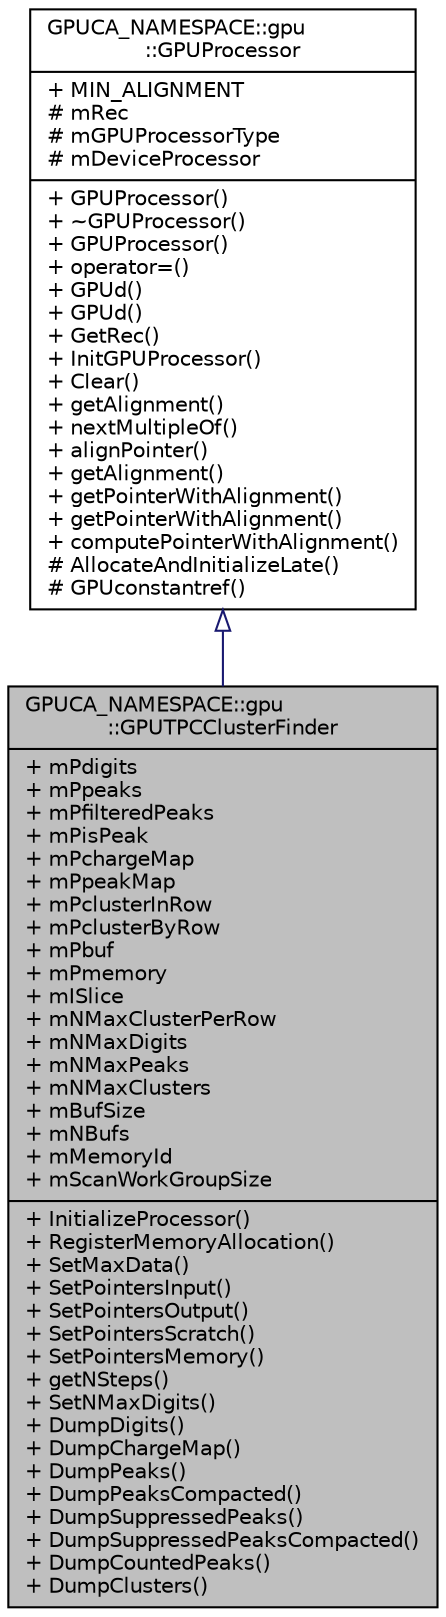digraph "GPUCA_NAMESPACE::gpu::GPUTPCClusterFinder"
{
 // INTERACTIVE_SVG=YES
  bgcolor="transparent";
  edge [fontname="Helvetica",fontsize="10",labelfontname="Helvetica",labelfontsize="10"];
  node [fontname="Helvetica",fontsize="10",shape=record];
  Node1 [label="{GPUCA_NAMESPACE::gpu\l::GPUTPCClusterFinder\n|+ mPdigits\l+ mPpeaks\l+ mPfilteredPeaks\l+ mPisPeak\l+ mPchargeMap\l+ mPpeakMap\l+ mPclusterInRow\l+ mPclusterByRow\l+ mPbuf\l+ mPmemory\l+ mISlice\l+ mNMaxClusterPerRow\l+ mNMaxDigits\l+ mNMaxPeaks\l+ mNMaxClusters\l+ mBufSize\l+ mNBufs\l+ mMemoryId\l+ mScanWorkGroupSize\l|+ InitializeProcessor()\l+ RegisterMemoryAllocation()\l+ SetMaxData()\l+ SetPointersInput()\l+ SetPointersOutput()\l+ SetPointersScratch()\l+ SetPointersMemory()\l+ getNSteps()\l+ SetNMaxDigits()\l+ DumpDigits()\l+ DumpChargeMap()\l+ DumpPeaks()\l+ DumpPeaksCompacted()\l+ DumpSuppressedPeaks()\l+ DumpSuppressedPeaksCompacted()\l+ DumpCountedPeaks()\l+ DumpClusters()\l}",height=0.2,width=0.4,color="black", fillcolor="grey75", style="filled", fontcolor="black"];
  Node2 -> Node1 [dir="back",color="midnightblue",fontsize="10",style="solid",arrowtail="onormal",fontname="Helvetica"];
  Node2 [label="{GPUCA_NAMESPACE::gpu\l::GPUProcessor\n|+ MIN_ALIGNMENT\l# mRec\l# mGPUProcessorType\l# mDeviceProcessor\l|+ GPUProcessor()\l+ ~GPUProcessor()\l+ GPUProcessor()\l+ operator=()\l+ GPUd()\l+ GPUd()\l+ GetRec()\l+ InitGPUProcessor()\l+ Clear()\l+ getAlignment()\l+ nextMultipleOf()\l+ alignPointer()\l+ getAlignment()\l+ getPointerWithAlignment()\l+ getPointerWithAlignment()\l+ computePointerWithAlignment()\l# AllocateAndInitializeLate()\l# GPUconstantref()\l}",height=0.2,width=0.4,color="black",URL="$d0/dd7/classGPUCA__NAMESPACE_1_1gpu_1_1GPUProcessor.html"];
}
